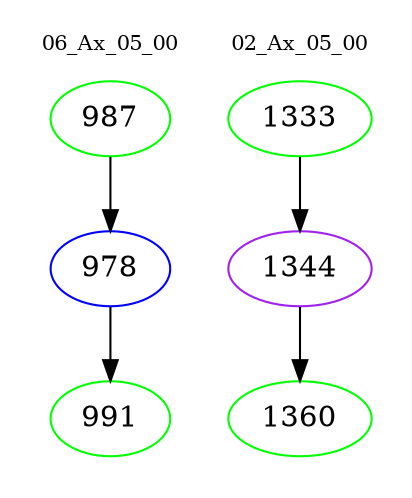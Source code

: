 digraph{
subgraph cluster_0 {
color = white
label = "06_Ax_05_00";
fontsize=10;
T0_987 [label="987", color="green"]
T0_987 -> T0_978 [color="black"]
T0_978 [label="978", color="blue"]
T0_978 -> T0_991 [color="black"]
T0_991 [label="991", color="green"]
}
subgraph cluster_1 {
color = white
label = "02_Ax_05_00";
fontsize=10;
T1_1333 [label="1333", color="green"]
T1_1333 -> T1_1344 [color="black"]
T1_1344 [label="1344", color="purple"]
T1_1344 -> T1_1360 [color="black"]
T1_1360 [label="1360", color="green"]
}
}
